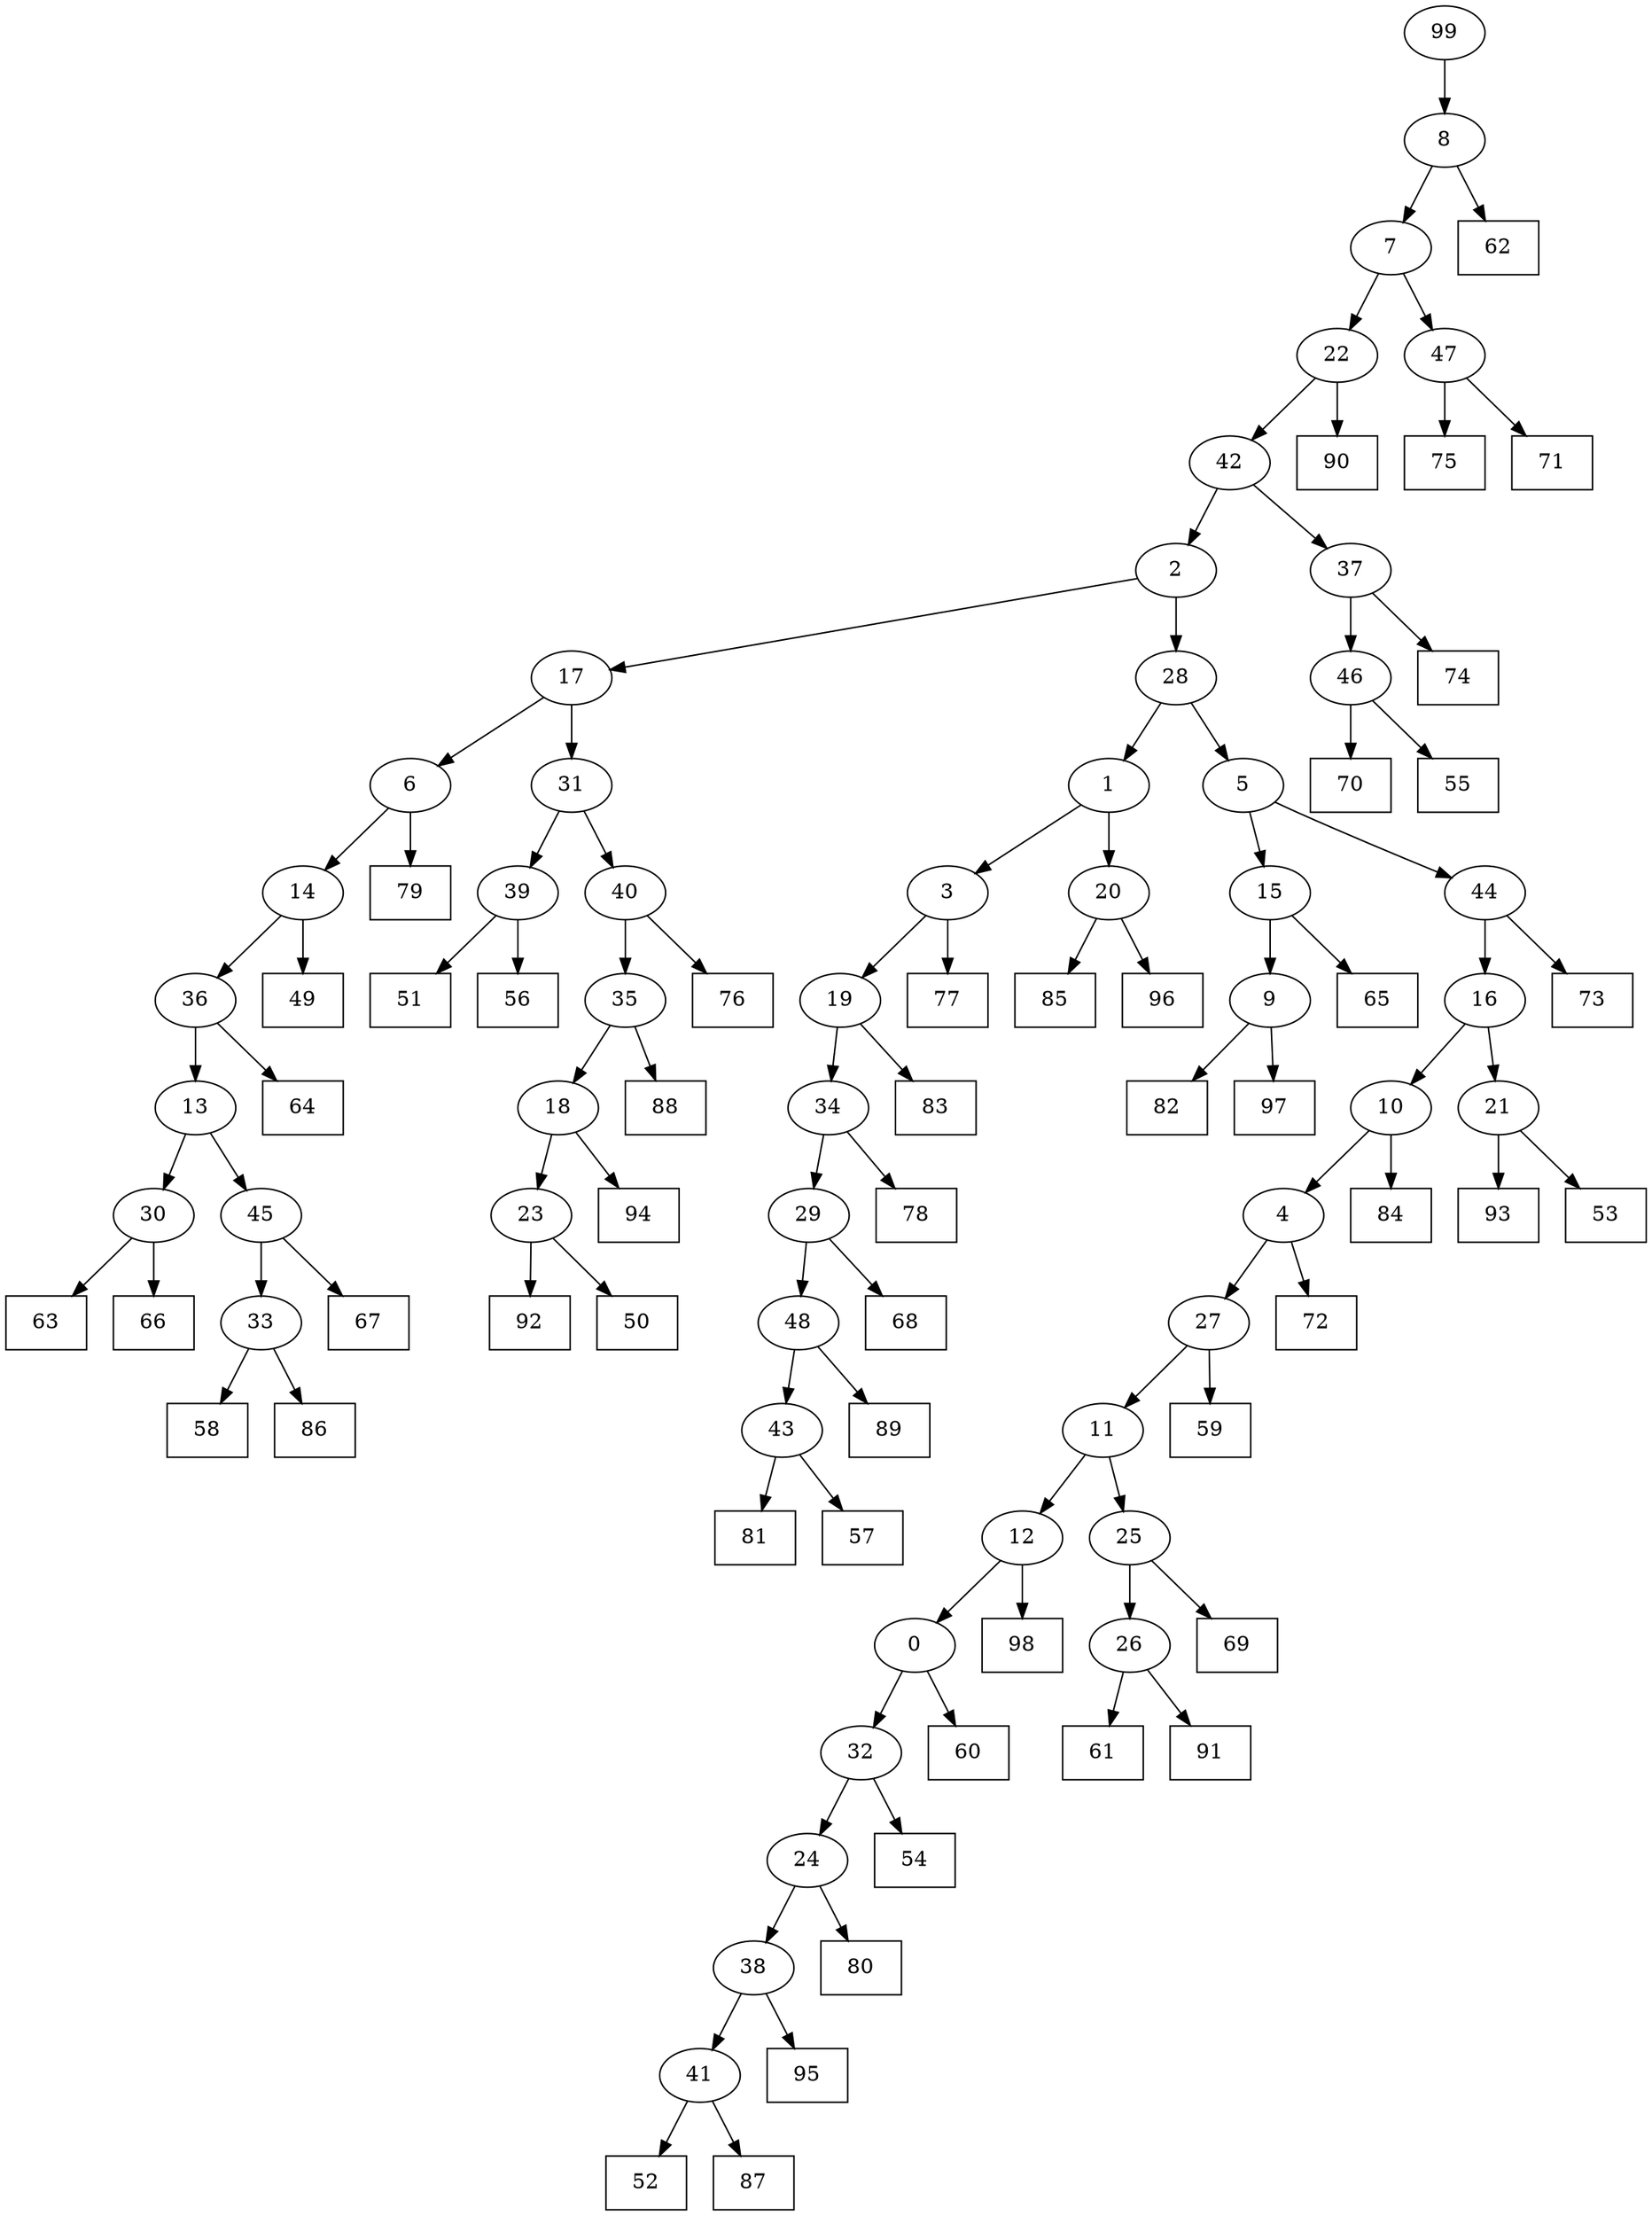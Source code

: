 digraph G {
0[label="0"];
1[label="1"];
2[label="2"];
3[label="3"];
4[label="4"];
5[label="5"];
6[label="6"];
7[label="7"];
8[label="8"];
9[label="9"];
10[label="10"];
11[label="11"];
12[label="12"];
13[label="13"];
14[label="14"];
15[label="15"];
16[label="16"];
17[label="17"];
18[label="18"];
19[label="19"];
20[label="20"];
21[label="21"];
22[label="22"];
23[label="23"];
24[label="24"];
25[label="25"];
26[label="26"];
27[label="27"];
28[label="28"];
29[label="29"];
30[label="30"];
31[label="31"];
32[label="32"];
33[label="33"];
34[label="34"];
35[label="35"];
36[label="36"];
37[label="37"];
38[label="38"];
39[label="39"];
40[label="40"];
41[label="41"];
42[label="42"];
43[label="43"];
44[label="44"];
45[label="45"];
46[label="46"];
47[label="47"];
48[label="48"];
49[shape=box,label="92"];
50[shape=box,label="95"];
51[shape=box,label="79"];
52[shape=box,label="75"];
53[shape=box,label="78"];
54[shape=box,label="52"];
55[shape=box,label="93"];
56[shape=box,label="76"];
57[shape=box,label="58"];
58[shape=box,label="83"];
59[shape=box,label="82"];
60[shape=box,label="62"];
61[shape=box,label="81"];
62[shape=box,label="72"];
63[shape=box,label="71"];
64[shape=box,label="63"];
65[shape=box,label="67"];
66[shape=box,label="64"];
67[shape=box,label="98"];
68[shape=box,label="89"];
69[shape=box,label="68"];
70[shape=box,label="90"];
71[shape=box,label="61"];
72[shape=box,label="70"];
73[shape=box,label="94"];
74[shape=box,label="69"];
75[shape=box,label="73"];
76[shape=box,label="59"];
77[shape=box,label="53"];
78[shape=box,label="85"];
79[shape=box,label="57"];
80[shape=box,label="51"];
81[shape=box,label="96"];
82[shape=box,label="77"];
83[shape=box,label="49"];
84[shape=box,label="87"];
85[shape=box,label="88"];
86[shape=box,label="55"];
87[shape=box,label="50"];
88[shape=box,label="65"];
89[shape=box,label="54"];
90[shape=box,label="97"];
91[shape=box,label="80"];
92[shape=box,label="74"];
93[shape=box,label="84"];
94[shape=box,label="56"];
95[shape=box,label="91"];
96[shape=box,label="66"];
97[shape=box,label="86"];
98[shape=box,label="60"];
99[label="99"];
4->62 ;
30->96 ;
40->35 ;
43->79 ;
19->58 ;
10->93 ;
6->51 ;
15->88 ;
3->82 ;
30->64 ;
37->92 ;
35->18 ;
39->80 ;
21->77 ;
40->56 ;
46->86 ;
7->22 ;
12->67 ;
21->55 ;
44->75 ;
8->60 ;
23->87 ;
7->47 ;
47->63 ;
20->81 ;
22->70 ;
11->12 ;
14->83 ;
47->52 ;
2->28 ;
16->21 ;
38->50 ;
29->69 ;
35->85 ;
99->8 ;
8->7 ;
37->46 ;
24->38 ;
36->66 ;
27->76 ;
5->15 ;
28->5 ;
5->44 ;
33->97 ;
34->53 ;
25->74 ;
22->42 ;
42->2 ;
46->72 ;
42->37 ;
45->33 ;
16->10 ;
2->17 ;
13->45 ;
18->23 ;
32->24 ;
24->91 ;
34->29 ;
0->32 ;
32->89 ;
41->84 ;
48->43 ;
43->61 ;
11->25 ;
28->1 ;
18->73 ;
1->3 ;
3->19 ;
13->30 ;
39->94 ;
17->6 ;
6->14 ;
26->95 ;
15->9 ;
9->59 ;
14->36 ;
36->13 ;
33->57 ;
10->4 ;
19->34 ;
25->26 ;
26->71 ;
31->40 ;
38->41 ;
41->54 ;
17->31 ;
31->39 ;
23->49 ;
12->0 ;
0->98 ;
45->65 ;
4->27 ;
27->11 ;
44->16 ;
1->20 ;
20->78 ;
9->90 ;
29->48 ;
48->68 ;
}
